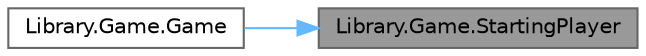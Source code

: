 digraph "Library.Game.StartingPlayer"
{
 // INTERACTIVE_SVG=YES
 // LATEX_PDF_SIZE
  bgcolor="transparent";
  edge [fontname=Helvetica,fontsize=10,labelfontname=Helvetica,labelfontsize=10];
  node [fontname=Helvetica,fontsize=10,shape=box,height=0.2,width=0.4];
  rankdir="RL";
  Node1 [id="Node000001",label="Library.Game.StartingPlayer",height=0.2,width=0.4,color="gray40", fillcolor="grey60", style="filled", fontcolor="black",tooltip="Obtiene un valor aleatorio entre 0 y 1."];
  Node1 -> Node2 [id="edge1_Node000001_Node000002",dir="back",color="steelblue1",style="solid",tooltip=" "];
  Node2 [id="Node000002",label="Library.Game.Game",height=0.2,width=0.4,color="grey40", fillcolor="white", style="filled",URL="$classLibrary_1_1Game.html#a1bfa0da42bdc4ef2423723d25ccf679f",tooltip="Constructor de la clase. Agrega a los jugadores a la partida y según su estrategia determinará cuál d..."];
}
